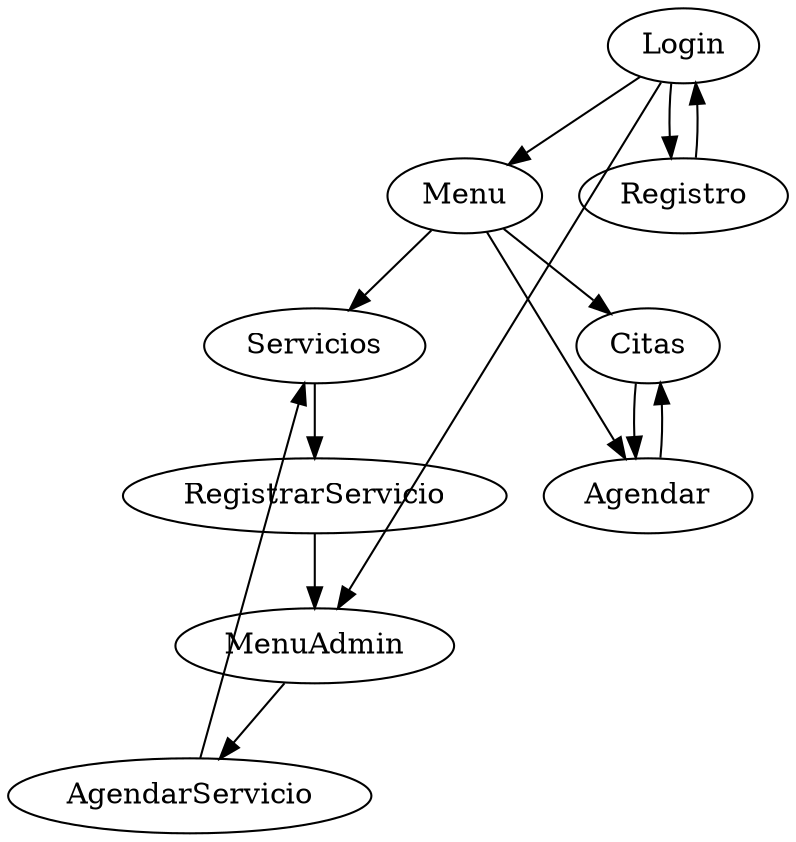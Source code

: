 digraph Freestyle {
    splines="FALSE";

    
    /* Relationships */
    Login -> Menu;
    Login -> Registro -> Login;
    Menu -> Citas;
    Menu -> Servicios;
   
    Menu -> Agendar -> Citas -> Agendar;
    Login -> MenuAdmin -> AgendarServicio -> Servicios -> RegistrarServicio -> MenuAdmin;
     

    /* Ranks */
  
}